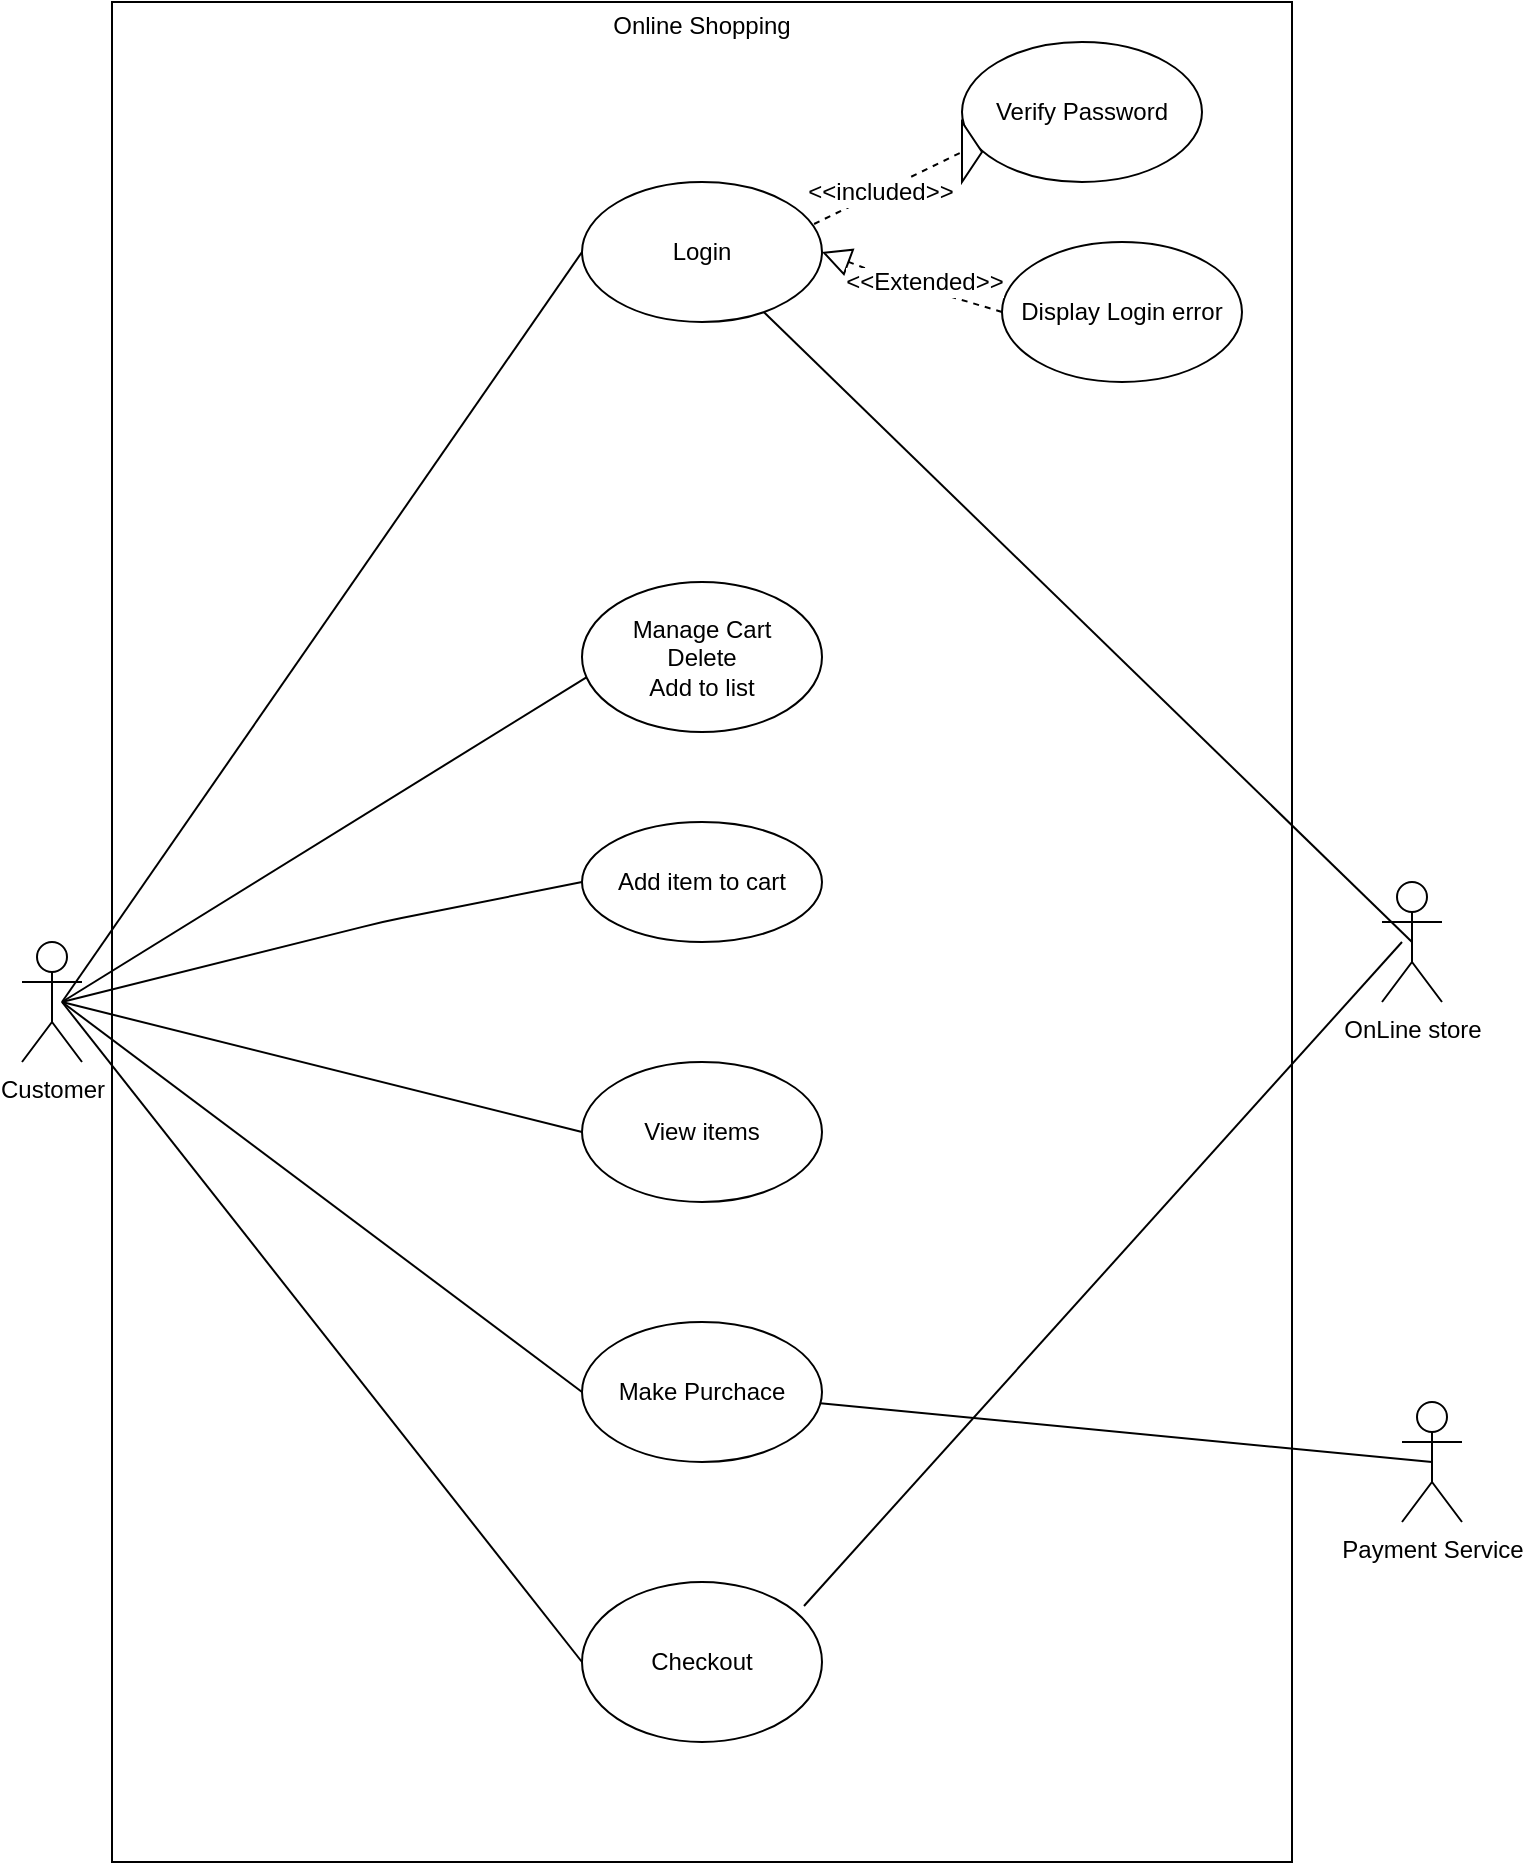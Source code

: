 <mxfile version="12.5.5" type="github"><diagram id="Rg2s6GDMEAw3-cRiMYv-" name="Page-1"><mxGraphModel dx="1426" dy="803" grid="1" gridSize="10" guides="1" tooltips="1" connect="1" arrows="1" fold="1" page="1" pageScale="1" pageWidth="850" pageHeight="1100" math="0" shadow="0"><root><mxCell id="0"/><mxCell id="1" parent="0"/><mxCell id="vXKDmZoFRPxl4VqJLi8R-17" value="OnLine store" style="shape=umlActor;verticalLabelPosition=bottom;labelBackgroundColor=#ffffff;verticalAlign=top;html=1;outlineConnect=0;" parent="1" vertex="1"><mxGeometry x="780" y="580" width="30" height="60" as="geometry"/></mxCell><mxCell id="vXKDmZoFRPxl4VqJLi8R-19" value="Payment Service" style="shape=umlActor;verticalLabelPosition=bottom;labelBackgroundColor=#ffffff;verticalAlign=top;html=1;outlineConnect=0;" parent="1" vertex="1"><mxGeometry x="790" y="840" width="30" height="60" as="geometry"/></mxCell><mxCell id="vXKDmZoFRPxl4VqJLi8R-40" value="Online Shopping&lt;br&gt;&lt;br&gt;&lt;br&gt;&lt;br&gt;&lt;br&gt;&lt;br&gt;&lt;br&gt;&lt;br&gt;&lt;br&gt;&lt;br&gt;&lt;br&gt;&lt;br&gt;&lt;br&gt;&lt;br&gt;&lt;br&gt;&lt;br&gt;&lt;br&gt;&lt;br&gt;&lt;br&gt;&lt;br&gt;&lt;br&gt;&lt;br&gt;&lt;br&gt;&lt;br&gt;&lt;br&gt;&lt;br&gt;&lt;br&gt;&lt;br&gt;&lt;br&gt;&lt;br&gt;&lt;br&gt;&lt;br&gt;&lt;br&gt;&lt;br&gt;&lt;br&gt;&lt;br&gt;&lt;br&gt;&lt;br&gt;&lt;br&gt;&lt;br&gt;&lt;br&gt;&lt;br&gt;&lt;br&gt;&lt;br&gt;&lt;br&gt;&lt;br&gt;&lt;br&gt;&lt;br&gt;&lt;br&gt;&lt;br&gt;&lt;br&gt;&lt;br&gt;&lt;br&gt;&lt;br&gt;&lt;br&gt;&lt;br&gt;&lt;br&gt;&lt;br&gt;&lt;br&gt;&lt;br&gt;&lt;br&gt;&lt;br&gt;&lt;br&gt;&lt;br&gt;" style="rounded=0;whiteSpace=wrap;html=1;direction=south;" parent="1" vertex="1"><mxGeometry x="145" y="140" width="590" height="930" as="geometry"/></mxCell><mxCell id="vXKDmZoFRPxl4VqJLi8R-45" value="View items" style="ellipse;whiteSpace=wrap;html=1;" parent="1" vertex="1"><mxGeometry x="380" y="670" width="120" height="70" as="geometry"/></mxCell><mxCell id="vXKDmZoFRPxl4VqJLi8R-46" value="Make Purchace" style="ellipse;whiteSpace=wrap;html=1;" parent="1" vertex="1"><mxGeometry x="380" y="800" width="120" height="70" as="geometry"/></mxCell><mxCell id="vXKDmZoFRPxl4VqJLi8R-47" value="Checkout" style="ellipse;whiteSpace=wrap;html=1;" parent="1" vertex="1"><mxGeometry x="380" y="930" width="120" height="80" as="geometry"/></mxCell><mxCell id="vXKDmZoFRPxl4VqJLi8R-77" value="Customer" style="shape=umlActor;verticalLabelPosition=bottom;labelBackgroundColor=#ffffff;verticalAlign=top;html=1;outlineConnect=0;" parent="1" vertex="1"><mxGeometry x="100" y="610" width="30" height="60" as="geometry"/></mxCell><mxCell id="vXKDmZoFRPxl4VqJLi8R-82" value="" style="endArrow=none;html=1;entryX=0;entryY=0.5;entryDx=0;entryDy=0;" parent="1" target="vXKDmZoFRPxl4VqJLi8R-46" edge="1"><mxGeometry width="50" height="50" relative="1" as="geometry"><mxPoint x="120" y="640" as="sourcePoint"/><mxPoint x="60" y="1080" as="targetPoint"/></mxGeometry></mxCell><mxCell id="vXKDmZoFRPxl4VqJLi8R-83" value="" style="endArrow=none;html=1;entryX=0;entryY=0.5;entryDx=0;entryDy=0;" parent="1" target="vXKDmZoFRPxl4VqJLi8R-48" edge="1"><mxGeometry width="50" height="50" relative="1" as="geometry"><mxPoint x="120" y="640" as="sourcePoint"/><mxPoint x="60" y="1080" as="targetPoint"/></mxGeometry></mxCell><mxCell id="vXKDmZoFRPxl4VqJLi8R-84" value="" style="endArrow=none;html=1;entryX=0;entryY=0.5;entryDx=0;entryDy=0;" parent="1" target="vXKDmZoFRPxl4VqJLi8R-47" edge="1"><mxGeometry width="50" height="50" relative="1" as="geometry"><mxPoint x="120" y="640" as="sourcePoint"/><mxPoint x="60" y="1080" as="targetPoint"/></mxGeometry></mxCell><mxCell id="vXKDmZoFRPxl4VqJLi8R-86" value="" style="endArrow=none;html=1;entryX=0.025;entryY=0.629;entryDx=0;entryDy=0;entryPerimeter=0;" parent="1" target="vXKDmZoFRPxl4VqJLi8R-50" edge="1"><mxGeometry width="50" height="50" relative="1" as="geometry"><mxPoint x="120" y="640" as="sourcePoint"/><mxPoint x="60" y="1080" as="targetPoint"/><Array as="points"/></mxGeometry></mxCell><mxCell id="vXKDmZoFRPxl4VqJLi8R-87" value="" style="endArrow=none;html=1;entryX=0.5;entryY=0.5;entryDx=0;entryDy=0;entryPerimeter=0;" parent="1" source="vXKDmZoFRPxl4VqJLi8R-46" target="vXKDmZoFRPxl4VqJLi8R-19" edge="1"><mxGeometry width="50" height="50" relative="1" as="geometry"><mxPoint x="10" y="1130" as="sourcePoint"/><mxPoint x="60" y="1080" as="targetPoint"/><Array as="points"/></mxGeometry></mxCell><mxCell id="vXKDmZoFRPxl4VqJLi8R-88" value="" style="endArrow=none;html=1;exitX=0.5;exitY=0.5;exitDx=0;exitDy=0;exitPerimeter=0;" parent="1" source="vXKDmZoFRPxl4VqJLi8R-17" target="vXKDmZoFRPxl4VqJLi8R-48" edge="1"><mxGeometry width="50" height="50" relative="1" as="geometry"><mxPoint x="10" y="1130" as="sourcePoint"/><mxPoint x="60" y="1080" as="targetPoint"/><Array as="points"/></mxGeometry></mxCell><mxCell id="vXKDmZoFRPxl4VqJLi8R-48" value="Login" style="ellipse;whiteSpace=wrap;html=1;" parent="1" vertex="1"><mxGeometry x="380" y="230" width="120" height="70" as="geometry"/></mxCell><mxCell id="vXKDmZoFRPxl4VqJLi8R-93" value="" style="endArrow=none;html=1;exitX=0.925;exitY=0.15;exitDx=0;exitDy=0;exitPerimeter=0;" parent="1" source="vXKDmZoFRPxl4VqJLi8R-47" edge="1"><mxGeometry width="50" height="50" relative="1" as="geometry"><mxPoint x="10" y="1140" as="sourcePoint"/><mxPoint x="790" y="610" as="targetPoint"/><Array as="points"/></mxGeometry></mxCell><mxCell id="vXKDmZoFRPxl4VqJLi8R-44" value="Add item to cart" style="ellipse;whiteSpace=wrap;html=1;" parent="1" vertex="1"><mxGeometry x="380" y="550" width="120" height="60" as="geometry"/></mxCell><mxCell id="vXKDmZoFRPxl4VqJLi8R-50" value="&lt;font style=&quot;font-size: 12px&quot;&gt;Manage Cart&lt;br&gt;Delete&lt;br&gt;Add to list&lt;br&gt;&lt;/font&gt;" style="ellipse;whiteSpace=wrap;html=1;" parent="1" vertex="1"><mxGeometry x="380" y="430" width="120" height="75" as="geometry"/></mxCell><mxCell id="4Wr_BvbIMcm9gTl2FnRT-3" value="Verify Password" style="ellipse;whiteSpace=wrap;html=1;" vertex="1" parent="1"><mxGeometry x="570" y="160" width="120" height="70" as="geometry"/></mxCell><mxCell id="4Wr_BvbIMcm9gTl2FnRT-4" value="Display Login error" style="ellipse;whiteSpace=wrap;html=1;" vertex="1" parent="1"><mxGeometry x="590" y="260" width="120" height="70" as="geometry"/></mxCell><mxCell id="4Wr_BvbIMcm9gTl2FnRT-8" value="" style="triangle;whiteSpace=wrap;html=1;direction=east;" vertex="1" parent="1"><mxGeometry x="570" y="200" width="10" height="30" as="geometry"/></mxCell><mxCell id="4Wr_BvbIMcm9gTl2FnRT-9" value="" style="endArrow=none;dashed=1;html=1;entryX=0;entryY=0.5;entryDx=0;entryDy=0;exitX=0.967;exitY=0.3;exitDx=0;exitDy=0;exitPerimeter=0;" edge="1" parent="1" source="vXKDmZoFRPxl4VqJLi8R-48" target="4Wr_BvbIMcm9gTl2FnRT-8"><mxGeometry width="50" height="50" relative="1" as="geometry"><mxPoint x="496.04" y="251" as="sourcePoint"/><mxPoint x="550" y="225" as="targetPoint"/><Array as="points"/></mxGeometry></mxCell><mxCell id="4Wr_BvbIMcm9gTl2FnRT-16" value="&amp;lt;&amp;lt;included&amp;gt;&amp;gt;" style="text;html=1;align=center;verticalAlign=middle;resizable=0;points=[];labelBackgroundColor=#ffffff;" vertex="1" connectable="0" parent="4Wr_BvbIMcm9gTl2FnRT-9"><mxGeometry x="-0.122" y="1" relative="1" as="geometry"><mxPoint x="1" as="offset"/></mxGeometry></mxCell><mxCell id="4Wr_BvbIMcm9gTl2FnRT-25" value="" style="endArrow=block;dashed=1;endFill=0;endSize=12;html=1;entryX=1;entryY=0.5;entryDx=0;entryDy=0;exitX=0;exitY=0.5;exitDx=0;exitDy=0;" edge="1" parent="1" source="4Wr_BvbIMcm9gTl2FnRT-4" target="vXKDmZoFRPxl4VqJLi8R-48"><mxGeometry width="160" relative="1" as="geometry"><mxPoint x="90" y="1090" as="sourcePoint"/><mxPoint x="250" y="1090" as="targetPoint"/><Array as="points"><mxPoint x="540" y="280"/></Array></mxGeometry></mxCell><mxCell id="4Wr_BvbIMcm9gTl2FnRT-26" value="&amp;lt;&amp;lt;Extended&amp;gt;&amp;gt;" style="text;html=1;align=center;verticalAlign=middle;resizable=0;points=[];labelBackgroundColor=#ffffff;" vertex="1" connectable="0" parent="4Wr_BvbIMcm9gTl2FnRT-25"><mxGeometry x="0.1" y="-11" relative="1" as="geometry"><mxPoint x="7" y="10" as="offset"/></mxGeometry></mxCell><mxCell id="4Wr_BvbIMcm9gTl2FnRT-39" value="" style="endArrow=none;html=1;entryX=0;entryY=0.5;entryDx=0;entryDy=0;" edge="1" parent="1" target="vXKDmZoFRPxl4VqJLi8R-45"><mxGeometry width="50" height="50" relative="1" as="geometry"><mxPoint x="120" y="640" as="sourcePoint"/><mxPoint x="140" y="1090" as="targetPoint"/><Array as="points"/></mxGeometry></mxCell><mxCell id="4Wr_BvbIMcm9gTl2FnRT-40" value="" style="endArrow=none;html=1;entryX=0;entryY=0.5;entryDx=0;entryDy=0;" edge="1" parent="1" target="vXKDmZoFRPxl4VqJLi8R-44"><mxGeometry width="50" height="50" relative="1" as="geometry"><mxPoint x="120" y="640" as="sourcePoint"/><mxPoint x="140" y="1090" as="targetPoint"/><Array as="points"><mxPoint x="280" y="600"/></Array></mxGeometry></mxCell></root></mxGraphModel></diagram></mxfile>